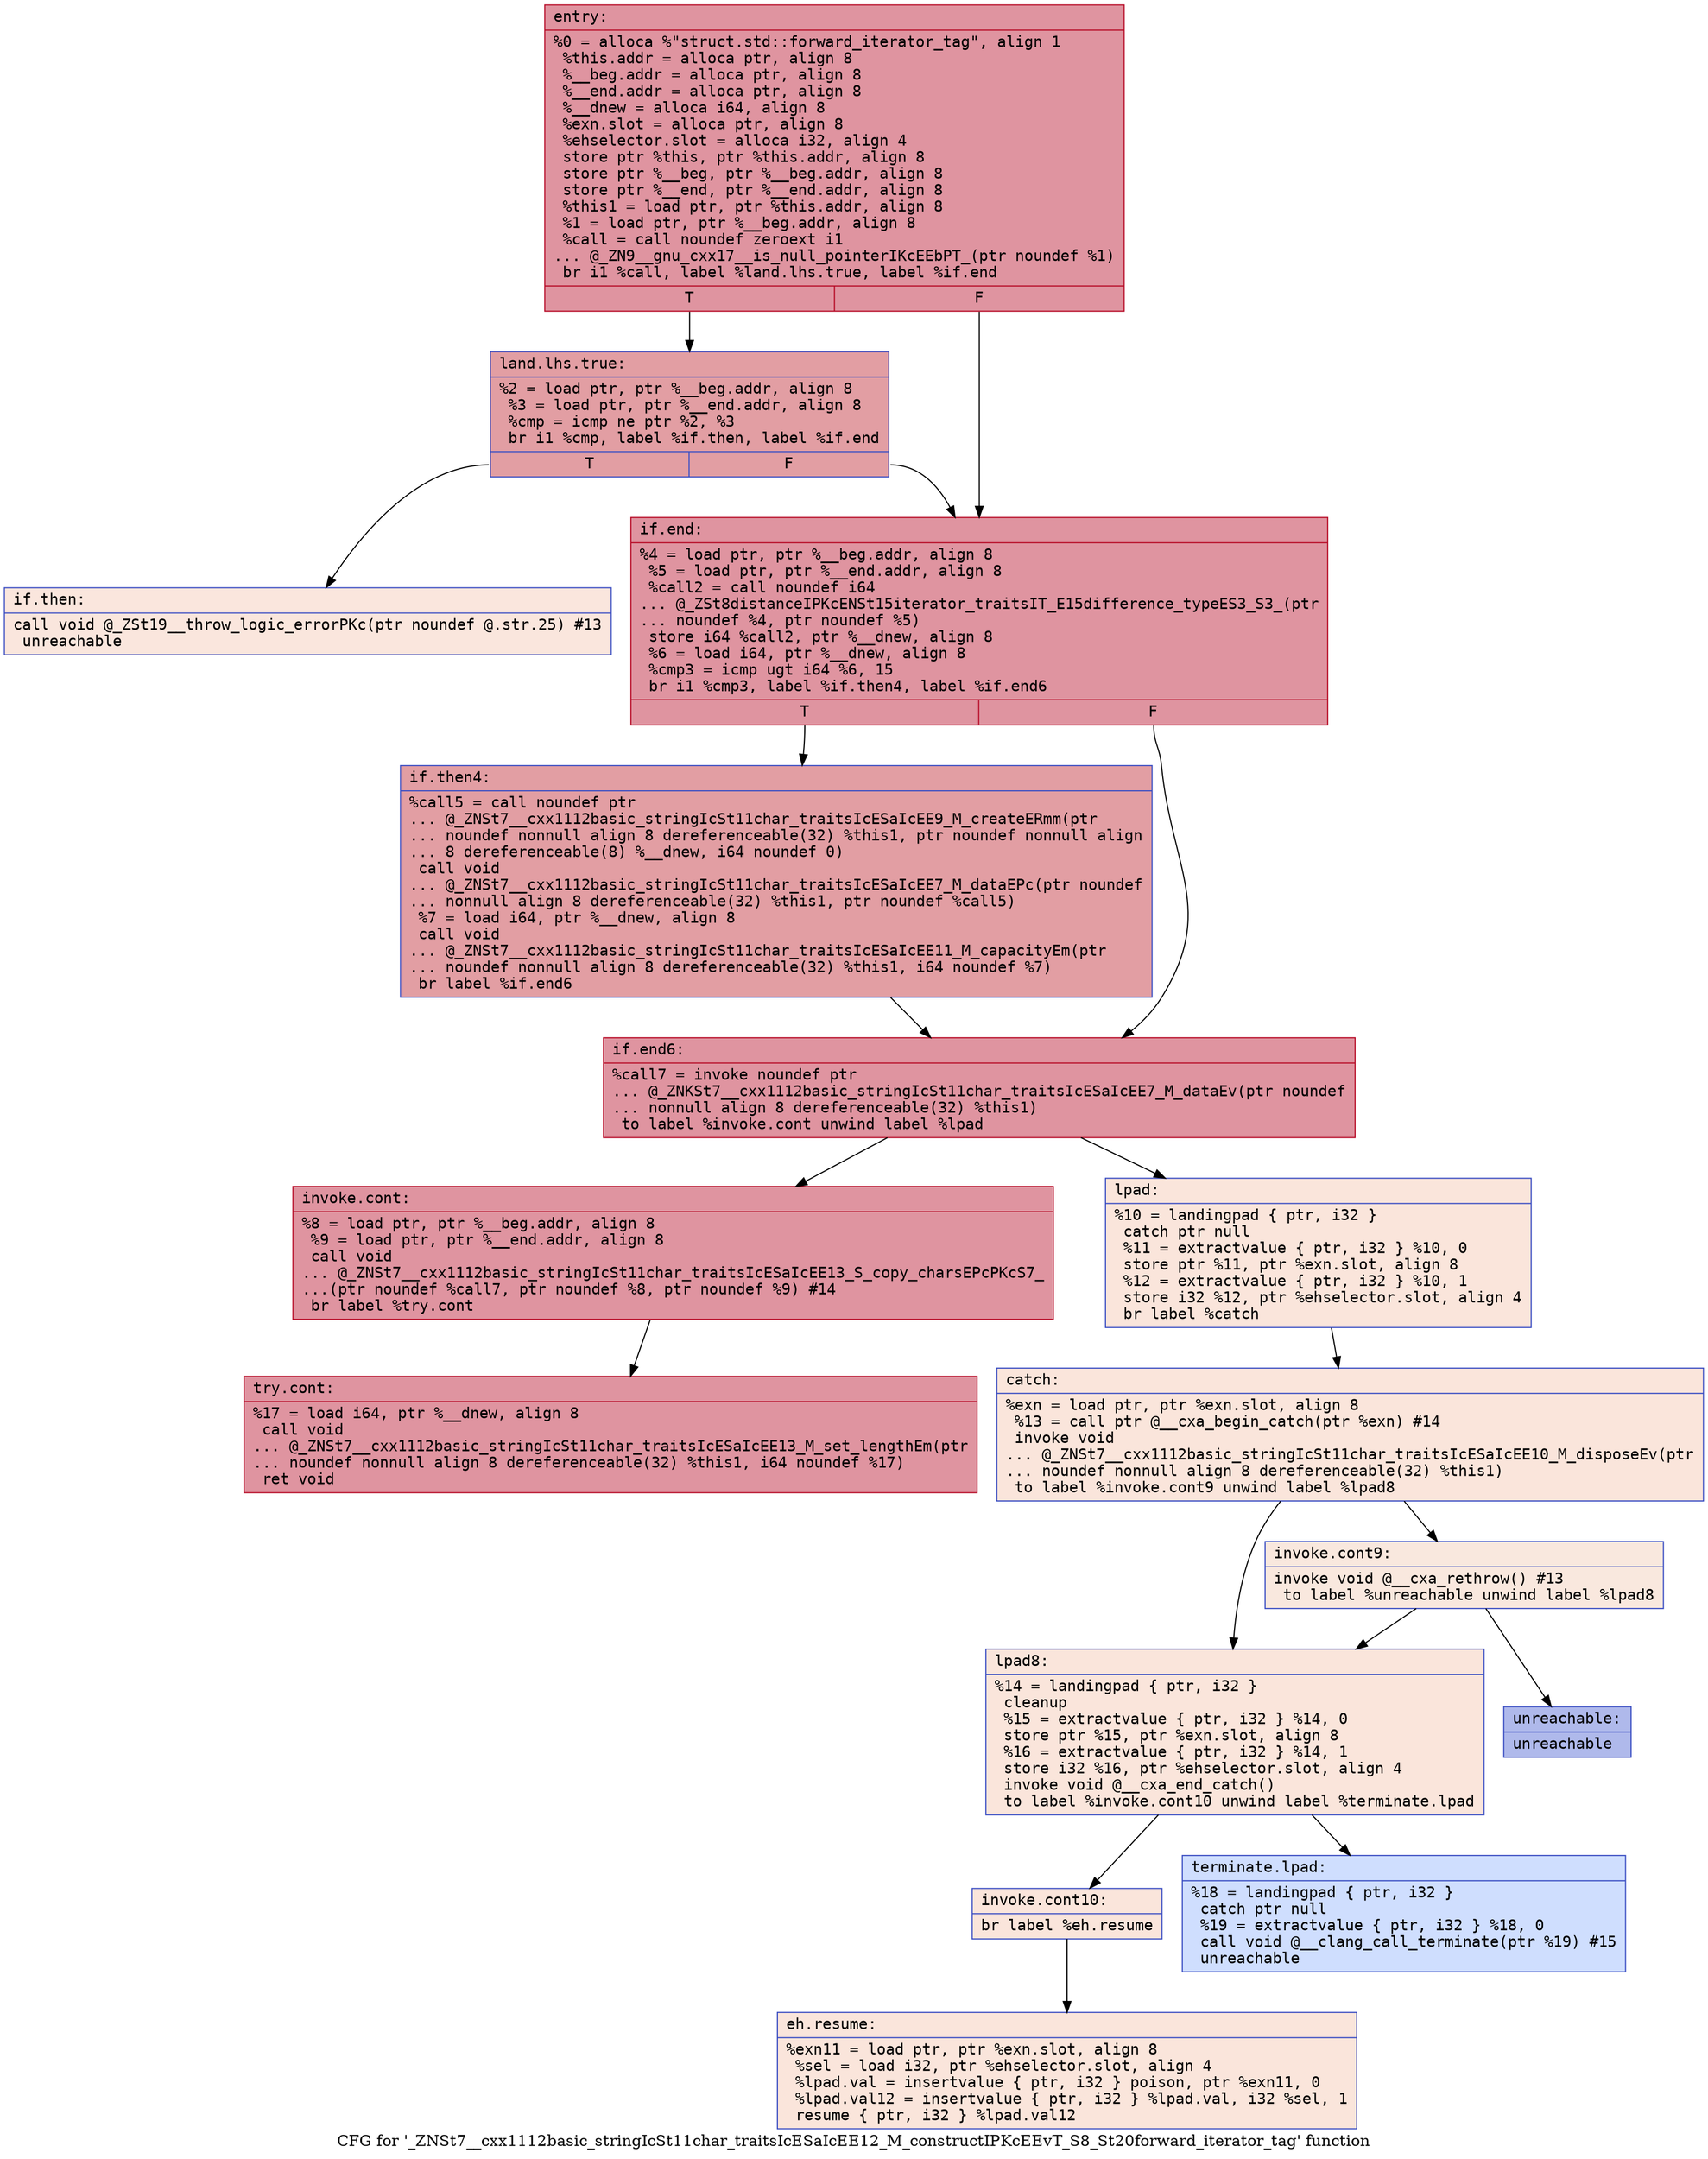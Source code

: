 digraph "CFG for '_ZNSt7__cxx1112basic_stringIcSt11char_traitsIcESaIcEE12_M_constructIPKcEEvT_S8_St20forward_iterator_tag' function" {
	label="CFG for '_ZNSt7__cxx1112basic_stringIcSt11char_traitsIcESaIcEE12_M_constructIPKcEEvT_S8_St20forward_iterator_tag' function";

	Node0x557ad5cdca70 [shape=record,color="#b70d28ff", style=filled, fillcolor="#b70d2870" fontname="Courier",label="{entry:\l|  %0 = alloca %\"struct.std::forward_iterator_tag\", align 1\l  %this.addr = alloca ptr, align 8\l  %__beg.addr = alloca ptr, align 8\l  %__end.addr = alloca ptr, align 8\l  %__dnew = alloca i64, align 8\l  %exn.slot = alloca ptr, align 8\l  %ehselector.slot = alloca i32, align 4\l  store ptr %this, ptr %this.addr, align 8\l  store ptr %__beg, ptr %__beg.addr, align 8\l  store ptr %__end, ptr %__end.addr, align 8\l  %this1 = load ptr, ptr %this.addr, align 8\l  %1 = load ptr, ptr %__beg.addr, align 8\l  %call = call noundef zeroext i1\l... @_ZN9__gnu_cxx17__is_null_pointerIKcEEbPT_(ptr noundef %1)\l  br i1 %call, label %land.lhs.true, label %if.end\l|{<s0>T|<s1>F}}"];
	Node0x557ad5cdca70:s0 -> Node0x557ad5cdd370[tooltip="entry -> land.lhs.true\nProbability 50.00%" ];
	Node0x557ad5cdca70:s1 -> Node0x557ad5cdd590[tooltip="entry -> if.end\nProbability 50.00%" ];
	Node0x557ad5cdd370 [shape=record,color="#3d50c3ff", style=filled, fillcolor="#be242e70" fontname="Courier",label="{land.lhs.true:\l|  %2 = load ptr, ptr %__beg.addr, align 8\l  %3 = load ptr, ptr %__end.addr, align 8\l  %cmp = icmp ne ptr %2, %3\l  br i1 %cmp, label %if.then, label %if.end\l|{<s0>T|<s1>F}}"];
	Node0x557ad5cdd370:s0 -> Node0x557ad5cdd860[tooltip="land.lhs.true -> if.then\nProbability 0.00%" ];
	Node0x557ad5cdd370:s1 -> Node0x557ad5cdd590[tooltip="land.lhs.true -> if.end\nProbability 100.00%" ];
	Node0x557ad5cdd860 [shape=record,color="#3d50c3ff", style=filled, fillcolor="#f3c7b170" fontname="Courier",label="{if.then:\l|  call void @_ZSt19__throw_logic_errorPKc(ptr noundef @.str.25) #13\l  unreachable\l}"];
	Node0x557ad5cdd590 [shape=record,color="#b70d28ff", style=filled, fillcolor="#b70d2870" fontname="Courier",label="{if.end:\l|  %4 = load ptr, ptr %__beg.addr, align 8\l  %5 = load ptr, ptr %__end.addr, align 8\l  %call2 = call noundef i64\l... @_ZSt8distanceIPKcENSt15iterator_traitsIT_E15difference_typeES3_S3_(ptr\l... noundef %4, ptr noundef %5)\l  store i64 %call2, ptr %__dnew, align 8\l  %6 = load i64, ptr %__dnew, align 8\l  %cmp3 = icmp ugt i64 %6, 15\l  br i1 %cmp3, label %if.then4, label %if.end6\l|{<s0>T|<s1>F}}"];
	Node0x557ad5cdd590:s0 -> Node0x557ad5cddce0[tooltip="if.end -> if.then4\nProbability 50.00%" ];
	Node0x557ad5cdd590:s1 -> Node0x557ad5cde110[tooltip="if.end -> if.end6\nProbability 50.00%" ];
	Node0x557ad5cddce0 [shape=record,color="#3d50c3ff", style=filled, fillcolor="#be242e70" fontname="Courier",label="{if.then4:\l|  %call5 = call noundef ptr\l... @_ZNSt7__cxx1112basic_stringIcSt11char_traitsIcESaIcEE9_M_createERmm(ptr\l... noundef nonnull align 8 dereferenceable(32) %this1, ptr noundef nonnull align\l... 8 dereferenceable(8) %__dnew, i64 noundef 0)\l  call void\l... @_ZNSt7__cxx1112basic_stringIcSt11char_traitsIcESaIcEE7_M_dataEPc(ptr noundef\l... nonnull align 8 dereferenceable(32) %this1, ptr noundef %call5)\l  %7 = load i64, ptr %__dnew, align 8\l  call void\l... @_ZNSt7__cxx1112basic_stringIcSt11char_traitsIcESaIcEE11_M_capacityEm(ptr\l... noundef nonnull align 8 dereferenceable(32) %this1, i64 noundef %7)\l  br label %if.end6\l}"];
	Node0x557ad5cddce0 -> Node0x557ad5cde110[tooltip="if.then4 -> if.end6\nProbability 100.00%" ];
	Node0x557ad5cde110 [shape=record,color="#b70d28ff", style=filled, fillcolor="#b70d2870" fontname="Courier",label="{if.end6:\l|  %call7 = invoke noundef ptr\l... @_ZNKSt7__cxx1112basic_stringIcSt11char_traitsIcESaIcEE7_M_dataEv(ptr noundef\l... nonnull align 8 dereferenceable(32) %this1)\l          to label %invoke.cont unwind label %lpad\l}"];
	Node0x557ad5cde110 -> Node0x557ad5cde870[tooltip="if.end6 -> invoke.cont\nProbability 100.00%" ];
	Node0x557ad5cde110 -> Node0x557ad5cde8c0[tooltip="if.end6 -> lpad\nProbability 0.00%" ];
	Node0x557ad5cde870 [shape=record,color="#b70d28ff", style=filled, fillcolor="#b70d2870" fontname="Courier",label="{invoke.cont:\l|  %8 = load ptr, ptr %__beg.addr, align 8\l  %9 = load ptr, ptr %__end.addr, align 8\l  call void\l... @_ZNSt7__cxx1112basic_stringIcSt11char_traitsIcESaIcEE13_S_copy_charsEPcPKcS7_\l...(ptr noundef %call7, ptr noundef %8, ptr noundef %9) #14\l  br label %try.cont\l}"];
	Node0x557ad5cde870 -> Node0x557ad5cdec40[tooltip="invoke.cont -> try.cont\nProbability 100.00%" ];
	Node0x557ad5cde8c0 [shape=record,color="#3d50c3ff", style=filled, fillcolor="#f4c5ad70" fontname="Courier",label="{lpad:\l|  %10 = landingpad \{ ptr, i32 \}\l          catch ptr null\l  %11 = extractvalue \{ ptr, i32 \} %10, 0\l  store ptr %11, ptr %exn.slot, align 8\l  %12 = extractvalue \{ ptr, i32 \} %10, 1\l  store i32 %12, ptr %ehselector.slot, align 4\l  br label %catch\l}"];
	Node0x557ad5cde8c0 -> Node0x557ad5cdf110[tooltip="lpad -> catch\nProbability 100.00%" ];
	Node0x557ad5cdf110 [shape=record,color="#3d50c3ff", style=filled, fillcolor="#f4c5ad70" fontname="Courier",label="{catch:\l|  %exn = load ptr, ptr %exn.slot, align 8\l  %13 = call ptr @__cxa_begin_catch(ptr %exn) #14\l  invoke void\l... @_ZNSt7__cxx1112basic_stringIcSt11char_traitsIcESaIcEE10_M_disposeEv(ptr\l... noundef nonnull align 8 dereferenceable(32) %this1)\l          to label %invoke.cont9 unwind label %lpad8\l}"];
	Node0x557ad5cdf110 -> Node0x557ad5cdf4b0[tooltip="catch -> invoke.cont9\nProbability 50.00%" ];
	Node0x557ad5cdf110 -> Node0x557ad5cdf560[tooltip="catch -> lpad8\nProbability 50.00%" ];
	Node0x557ad5cdf4b0 [shape=record,color="#3d50c3ff", style=filled, fillcolor="#f2cab570" fontname="Courier",label="{invoke.cont9:\l|  invoke void @__cxa_rethrow() #13\l          to label %unreachable unwind label %lpad8\l}"];
	Node0x557ad5cdf4b0 -> Node0x557ad5cdf460[tooltip="invoke.cont9 -> unreachable\nProbability 0.00%" ];
	Node0x557ad5cdf4b0 -> Node0x557ad5cdf560[tooltip="invoke.cont9 -> lpad8\nProbability 100.00%" ];
	Node0x557ad5cdf560 [shape=record,color="#3d50c3ff", style=filled, fillcolor="#f4c5ad70" fontname="Courier",label="{lpad8:\l|  %14 = landingpad \{ ptr, i32 \}\l          cleanup\l  %15 = extractvalue \{ ptr, i32 \} %14, 0\l  store ptr %15, ptr %exn.slot, align 8\l  %16 = extractvalue \{ ptr, i32 \} %14, 1\l  store i32 %16, ptr %ehselector.slot, align 4\l  invoke void @__cxa_end_catch()\l          to label %invoke.cont10 unwind label %terminate.lpad\l}"];
	Node0x557ad5cdf560 -> Node0x557ad5cdfd60[tooltip="lpad8 -> invoke.cont10\nProbability 100.00%" ];
	Node0x557ad5cdf560 -> Node0x557ad5cdfe10[tooltip="lpad8 -> terminate.lpad\nProbability 0.00%" ];
	Node0x557ad5cdfd60 [shape=record,color="#3d50c3ff", style=filled, fillcolor="#f4c5ad70" fontname="Courier",label="{invoke.cont10:\l|  br label %eh.resume\l}"];
	Node0x557ad5cdfd60 -> Node0x557ad5ce00e0[tooltip="invoke.cont10 -> eh.resume\nProbability 100.00%" ];
	Node0x557ad5cdec40 [shape=record,color="#b70d28ff", style=filled, fillcolor="#b70d2870" fontname="Courier",label="{try.cont:\l|  %17 = load i64, ptr %__dnew, align 8\l  call void\l... @_ZNSt7__cxx1112basic_stringIcSt11char_traitsIcESaIcEE13_M_set_lengthEm(ptr\l... noundef nonnull align 8 dereferenceable(32) %this1, i64 noundef %17)\l  ret void\l}"];
	Node0x557ad5ce00e0 [shape=record,color="#3d50c3ff", style=filled, fillcolor="#f4c5ad70" fontname="Courier",label="{eh.resume:\l|  %exn11 = load ptr, ptr %exn.slot, align 8\l  %sel = load i32, ptr %ehselector.slot, align 4\l  %lpad.val = insertvalue \{ ptr, i32 \} poison, ptr %exn11, 0\l  %lpad.val12 = insertvalue \{ ptr, i32 \} %lpad.val, i32 %sel, 1\l  resume \{ ptr, i32 \} %lpad.val12\l}"];
	Node0x557ad5cdfe10 [shape=record,color="#3d50c3ff", style=filled, fillcolor="#93b5fe70" fontname="Courier",label="{terminate.lpad:\l|  %18 = landingpad \{ ptr, i32 \}\l          catch ptr null\l  %19 = extractvalue \{ ptr, i32 \} %18, 0\l  call void @__clang_call_terminate(ptr %19) #15\l  unreachable\l}"];
	Node0x557ad5cdf460 [shape=record,color="#3d50c3ff", style=filled, fillcolor="#4961d270" fontname="Courier",label="{unreachable:\l|  unreachable\l}"];
}
